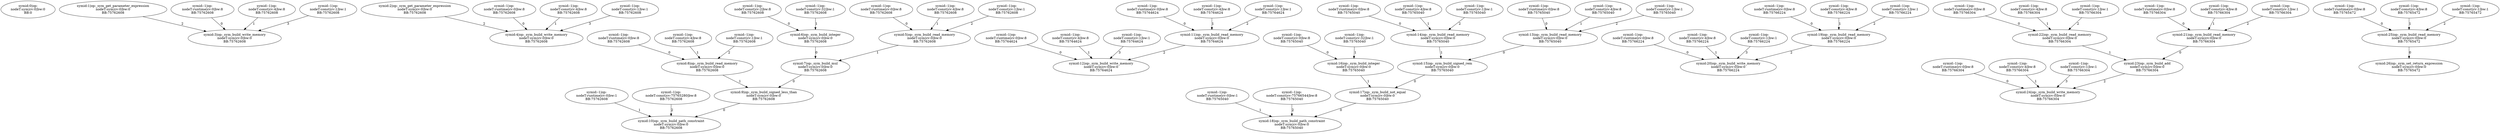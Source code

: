 digraph G {
0[label="symid:0|op:
nodeT:sym|cv:0|bw:0
BB:0
"];
1[label="symid:1|op:_sym_get_parameter_expression
nodeT:sym|cv:0|bw:0
BB:75762608
"];
2[label="symid:2|op:_sym_get_parameter_expression
nodeT:sym|cv:0|bw:0
BB:75762608
"];
3[label="symid:3|op:_sym_build_write_memory
nodeT:sym|cv:0|bw:0
BB:75762608
"];
4[label="symid:-1|op:
nodeT:runtime|cv:0|bw:8
BB:75762608
"];
5[label="symid:-1|op:
nodeT:const|cv:4|bw:8
BB:75762608
"];
6[label="symid:-1|op:
nodeT:const|cv:1|bw:1
BB:75762608
"];
7[label="symid:4|op:_sym_build_write_memory
nodeT:sym|cv:0|bw:0
BB:75762608
"];
8[label="symid:-1|op:
nodeT:runtime|cv:0|bw:8
BB:75762608
"];
9[label="symid:-1|op:
nodeT:const|cv:4|bw:8
BB:75762608
"];
10[label="symid:-1|op:
nodeT:const|cv:1|bw:1
BB:75762608
"];
11[label="symid:5|op:_sym_build_read_memory
nodeT:sym|cv:0|bw:0
BB:75762608
"];
12[label="symid:-1|op:
nodeT:runtime|cv:0|bw:8
BB:75762608
"];
13[label="symid:-1|op:
nodeT:const|cv:4|bw:8
BB:75762608
"];
14[label="symid:-1|op:
nodeT:const|cv:1|bw:1
BB:75762608
"];
15[label="symid:6|op:_sym_build_integer
nodeT:sym|cv:0|bw:0
BB:75762608
"];
16[label="symid:-1|op:
nodeT:const|cv:2|bw:8
BB:75762608
"];
17[label="symid:-1|op:
nodeT:const|cv:32|bw:1
BB:75762608
"];
18[label="symid:7|op:_sym_build_mul
nodeT:sym|cv:0|bw:0
BB:75762608
"];
19[label="symid:8|op:_sym_build_read_memory
nodeT:sym|cv:0|bw:0
BB:75762608
"];
20[label="symid:-1|op:
nodeT:runtime|cv:0|bw:8
BB:75762608
"];
21[label="symid:-1|op:
nodeT:const|cv:4|bw:8
BB:75762608
"];
22[label="symid:-1|op:
nodeT:const|cv:1|bw:1
BB:75762608
"];
23[label="symid:9|op:_sym_build_signed_less_than
nodeT:sym|cv:0|bw:0
BB:75762608
"];
24[label="symid:10|op:_sym_build_path_constraint
nodeT:sym|cv:0|bw:0
BB:75762608
"];
25[label="symid:-1|op:
nodeT:runtime|cv:0|bw:1
BB:75762608
"];
26[label="symid:-1|op:
nodeT:const|cv:75765280|bw:8
BB:75762608
"];
27[label="symid:11|op:_sym_build_read_memory
nodeT:sym|cv:0|bw:0
BB:75764624
"];
28[label="symid:-1|op:
nodeT:runtime|cv:0|bw:8
BB:75764624
"];
29[label="symid:-1|op:
nodeT:const|cv:4|bw:8
BB:75764624
"];
30[label="symid:-1|op:
nodeT:const|cv:1|bw:1
BB:75764624
"];
31[label="symid:12|op:_sym_build_write_memory
nodeT:sym|cv:0|bw:0
BB:75764624
"];
32[label="symid:-1|op:
nodeT:runtime|cv:0|bw:8
BB:75764624
"];
33[label="symid:-1|op:
nodeT:const|cv:4|bw:8
BB:75764624
"];
34[label="symid:-1|op:
nodeT:const|cv:1|bw:1
BB:75764624
"];
35[label="symid:13|op:_sym_build_read_memory
nodeT:sym|cv:0|bw:0
BB:75765040
"];
36[label="symid:-1|op:
nodeT:runtime|cv:0|bw:8
BB:75765040
"];
37[label="symid:-1|op:
nodeT:const|cv:4|bw:8
BB:75765040
"];
38[label="symid:-1|op:
nodeT:const|cv:1|bw:1
BB:75765040
"];
39[label="symid:14|op:_sym_build_read_memory
nodeT:sym|cv:0|bw:0
BB:75765040
"];
40[label="symid:-1|op:
nodeT:runtime|cv:0|bw:8
BB:75765040
"];
41[label="symid:-1|op:
nodeT:const|cv:4|bw:8
BB:75765040
"];
42[label="symid:-1|op:
nodeT:const|cv:1|bw:1
BB:75765040
"];
43[label="symid:15|op:_sym_build_signed_rem
nodeT:sym|cv:0|bw:0
BB:75765040
"];
44[label="symid:16|op:_sym_build_integer
nodeT:sym|cv:0|bw:0
BB:75765040
"];
45[label="symid:-1|op:
nodeT:const|cv:0|bw:8
BB:75765040
"];
46[label="symid:-1|op:
nodeT:const|cv:32|bw:1
BB:75765040
"];
47[label="symid:17|op:_sym_build_not_equal
nodeT:sym|cv:0|bw:0
BB:75765040
"];
48[label="symid:18|op:_sym_build_path_constraint
nodeT:sym|cv:0|bw:0
BB:75765040
"];
49[label="symid:-1|op:
nodeT:runtime|cv:0|bw:1
BB:75765040
"];
50[label="symid:-1|op:
nodeT:const|cv:75766544|bw:8
BB:75765040
"];
51[label="symid:19|op:_sym_build_read_memory
nodeT:sym|cv:0|bw:0
BB:75766224
"];
52[label="symid:-1|op:
nodeT:runtime|cv:0|bw:8
BB:75766224
"];
53[label="symid:-1|op:
nodeT:const|cv:4|bw:8
BB:75766224
"];
54[label="symid:-1|op:
nodeT:const|cv:1|bw:1
BB:75766224
"];
55[label="symid:20|op:_sym_build_write_memory
nodeT:sym|cv:0|bw:0
BB:75766224
"];
56[label="symid:-1|op:
nodeT:runtime|cv:0|bw:8
BB:75766224
"];
57[label="symid:-1|op:
nodeT:const|cv:4|bw:8
BB:75766224
"];
58[label="symid:-1|op:
nodeT:const|cv:1|bw:1
BB:75766224
"];
59[label="symid:21|op:_sym_build_read_memory
nodeT:sym|cv:0|bw:0
BB:75766304
"];
60[label="symid:-1|op:
nodeT:runtime|cv:0|bw:8
BB:75766304
"];
61[label="symid:-1|op:
nodeT:const|cv:4|bw:8
BB:75766304
"];
62[label="symid:-1|op:
nodeT:const|cv:1|bw:1
BB:75766304
"];
63[label="symid:22|op:_sym_build_read_memory
nodeT:sym|cv:0|bw:0
BB:75766304
"];
64[label="symid:-1|op:
nodeT:runtime|cv:0|bw:8
BB:75766304
"];
65[label="symid:-1|op:
nodeT:const|cv:4|bw:8
BB:75766304
"];
66[label="symid:-1|op:
nodeT:const|cv:1|bw:1
BB:75766304
"];
67[label="symid:23|op:_sym_build_add
nodeT:sym|cv:0|bw:0
BB:75766304
"];
68[label="symid:24|op:_sym_build_write_memory
nodeT:sym|cv:0|bw:0
BB:75766304
"];
69[label="symid:-1|op:
nodeT:runtime|cv:0|bw:8
BB:75766304
"];
70[label="symid:-1|op:
nodeT:const|cv:4|bw:8
BB:75766304
"];
71[label="symid:-1|op:
nodeT:const|cv:1|bw:1
BB:75766304
"];
72[label="symid:25|op:_sym_build_read_memory
nodeT:sym|cv:0|bw:0
BB:75765472
"];
73[label="symid:-1|op:
nodeT:runtime|cv:0|bw:8
BB:75765472
"];
74[label="symid:-1|op:
nodeT:const|cv:4|bw:8
BB:75765472
"];
75[label="symid:-1|op:
nodeT:const|cv:1|bw:1
BB:75765472
"];
76[label="symid:26|op:_sym_set_return_expression
nodeT:sym|cv:0|bw:0
BB:75765472
"];
1->3 [label=2];
2->7 [label=2];
4->3 [label=0];
5->3 [label=1];
6->3 [label=3];
8->7 [label=0];
9->7 [label=1];
10->7 [label=3];
11->18 [label=1];
12->11 [label=0];
13->11 [label=1];
14->11 [label=2];
15->18 [label=0];
16->15 [label=0];
17->15 [label=1];
18->23 [label=0];
19->23 [label=1];
20->19 [label=0];
21->19 [label=1];
22->19 [label=2];
23->24 [label=0];
25->24 [label=1];
26->24 [label=2];
27->31 [label=2];
28->27 [label=0];
29->27 [label=1];
30->27 [label=2];
32->31 [label=0];
33->31 [label=1];
34->31 [label=3];
35->43 [label=0];
36->35 [label=0];
37->35 [label=1];
38->35 [label=2];
39->43 [label=1];
40->39 [label=0];
41->39 [label=1];
42->39 [label=2];
43->47 [label=0];
44->47 [label=1];
45->44 [label=0];
46->44 [label=1];
47->48 [label=0];
49->48 [label=1];
50->48 [label=2];
51->55 [label=2];
52->51 [label=0];
53->51 [label=1];
54->51 [label=2];
56->55 [label=0];
57->55 [label=1];
58->55 [label=3];
59->67 [label=0];
60->59 [label=0];
61->59 [label=1];
62->59 [label=2];
63->67 [label=1];
64->63 [label=0];
65->63 [label=1];
66->63 [label=2];
67->68 [label=2];
69->68 [label=0];
70->68 [label=1];
71->68 [label=3];
72->76 [label=0];
73->72 [label=0];
74->72 [label=1];
75->72 [label=2];
}
